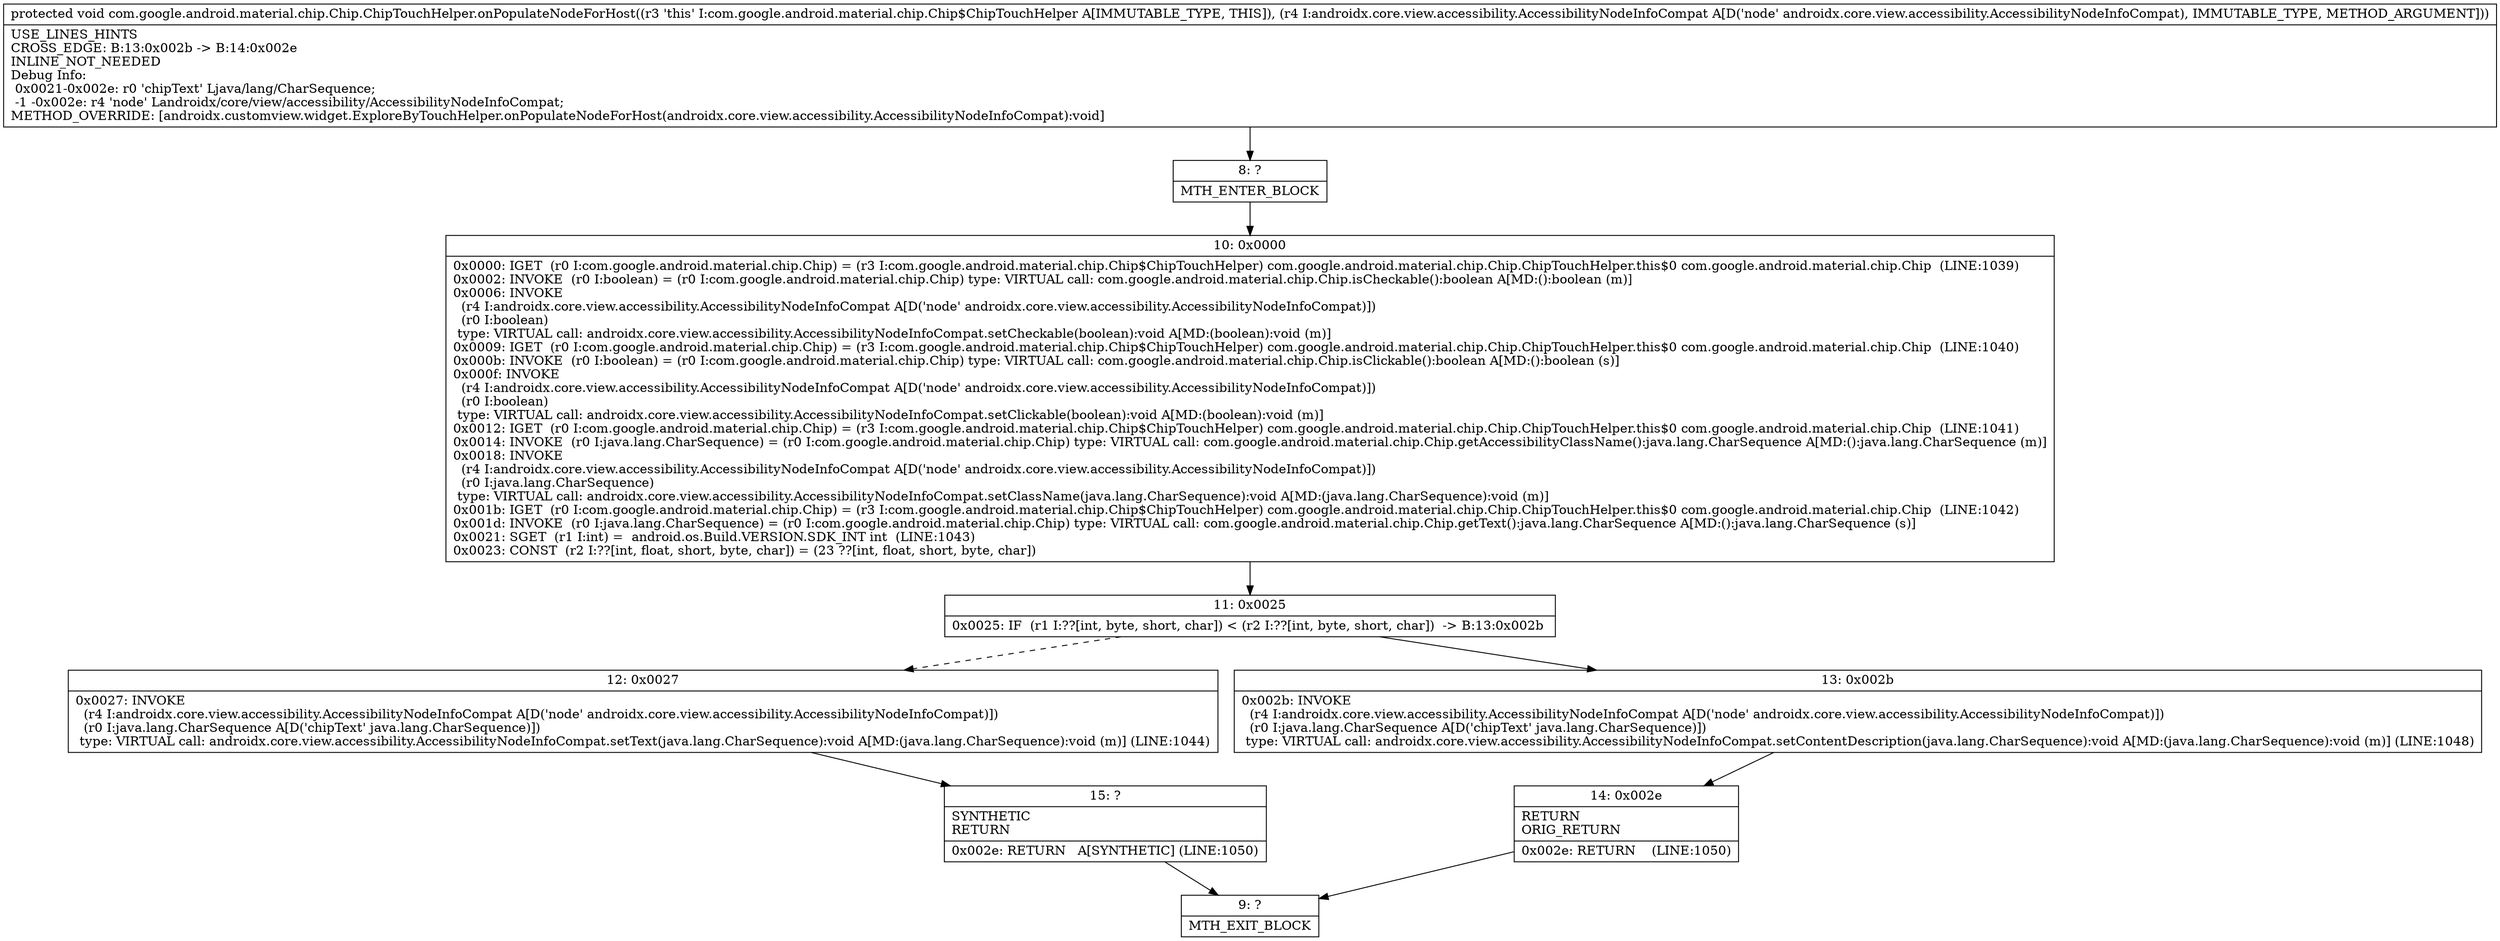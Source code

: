 digraph "CFG forcom.google.android.material.chip.Chip.ChipTouchHelper.onPopulateNodeForHost(Landroidx\/core\/view\/accessibility\/AccessibilityNodeInfoCompat;)V" {
Node_8 [shape=record,label="{8\:\ ?|MTH_ENTER_BLOCK\l}"];
Node_10 [shape=record,label="{10\:\ 0x0000|0x0000: IGET  (r0 I:com.google.android.material.chip.Chip) = (r3 I:com.google.android.material.chip.Chip$ChipTouchHelper) com.google.android.material.chip.Chip.ChipTouchHelper.this$0 com.google.android.material.chip.Chip  (LINE:1039)\l0x0002: INVOKE  (r0 I:boolean) = (r0 I:com.google.android.material.chip.Chip) type: VIRTUAL call: com.google.android.material.chip.Chip.isCheckable():boolean A[MD:():boolean (m)]\l0x0006: INVOKE  \l  (r4 I:androidx.core.view.accessibility.AccessibilityNodeInfoCompat A[D('node' androidx.core.view.accessibility.AccessibilityNodeInfoCompat)])\l  (r0 I:boolean)\l type: VIRTUAL call: androidx.core.view.accessibility.AccessibilityNodeInfoCompat.setCheckable(boolean):void A[MD:(boolean):void (m)]\l0x0009: IGET  (r0 I:com.google.android.material.chip.Chip) = (r3 I:com.google.android.material.chip.Chip$ChipTouchHelper) com.google.android.material.chip.Chip.ChipTouchHelper.this$0 com.google.android.material.chip.Chip  (LINE:1040)\l0x000b: INVOKE  (r0 I:boolean) = (r0 I:com.google.android.material.chip.Chip) type: VIRTUAL call: com.google.android.material.chip.Chip.isClickable():boolean A[MD:():boolean (s)]\l0x000f: INVOKE  \l  (r4 I:androidx.core.view.accessibility.AccessibilityNodeInfoCompat A[D('node' androidx.core.view.accessibility.AccessibilityNodeInfoCompat)])\l  (r0 I:boolean)\l type: VIRTUAL call: androidx.core.view.accessibility.AccessibilityNodeInfoCompat.setClickable(boolean):void A[MD:(boolean):void (m)]\l0x0012: IGET  (r0 I:com.google.android.material.chip.Chip) = (r3 I:com.google.android.material.chip.Chip$ChipTouchHelper) com.google.android.material.chip.Chip.ChipTouchHelper.this$0 com.google.android.material.chip.Chip  (LINE:1041)\l0x0014: INVOKE  (r0 I:java.lang.CharSequence) = (r0 I:com.google.android.material.chip.Chip) type: VIRTUAL call: com.google.android.material.chip.Chip.getAccessibilityClassName():java.lang.CharSequence A[MD:():java.lang.CharSequence (m)]\l0x0018: INVOKE  \l  (r4 I:androidx.core.view.accessibility.AccessibilityNodeInfoCompat A[D('node' androidx.core.view.accessibility.AccessibilityNodeInfoCompat)])\l  (r0 I:java.lang.CharSequence)\l type: VIRTUAL call: androidx.core.view.accessibility.AccessibilityNodeInfoCompat.setClassName(java.lang.CharSequence):void A[MD:(java.lang.CharSequence):void (m)]\l0x001b: IGET  (r0 I:com.google.android.material.chip.Chip) = (r3 I:com.google.android.material.chip.Chip$ChipTouchHelper) com.google.android.material.chip.Chip.ChipTouchHelper.this$0 com.google.android.material.chip.Chip  (LINE:1042)\l0x001d: INVOKE  (r0 I:java.lang.CharSequence) = (r0 I:com.google.android.material.chip.Chip) type: VIRTUAL call: com.google.android.material.chip.Chip.getText():java.lang.CharSequence A[MD:():java.lang.CharSequence (s)]\l0x0021: SGET  (r1 I:int) =  android.os.Build.VERSION.SDK_INT int  (LINE:1043)\l0x0023: CONST  (r2 I:??[int, float, short, byte, char]) = (23 ??[int, float, short, byte, char]) \l}"];
Node_11 [shape=record,label="{11\:\ 0x0025|0x0025: IF  (r1 I:??[int, byte, short, char]) \< (r2 I:??[int, byte, short, char])  \-\> B:13:0x002b \l}"];
Node_12 [shape=record,label="{12\:\ 0x0027|0x0027: INVOKE  \l  (r4 I:androidx.core.view.accessibility.AccessibilityNodeInfoCompat A[D('node' androidx.core.view.accessibility.AccessibilityNodeInfoCompat)])\l  (r0 I:java.lang.CharSequence A[D('chipText' java.lang.CharSequence)])\l type: VIRTUAL call: androidx.core.view.accessibility.AccessibilityNodeInfoCompat.setText(java.lang.CharSequence):void A[MD:(java.lang.CharSequence):void (m)] (LINE:1044)\l}"];
Node_15 [shape=record,label="{15\:\ ?|SYNTHETIC\lRETURN\l|0x002e: RETURN   A[SYNTHETIC] (LINE:1050)\l}"];
Node_9 [shape=record,label="{9\:\ ?|MTH_EXIT_BLOCK\l}"];
Node_13 [shape=record,label="{13\:\ 0x002b|0x002b: INVOKE  \l  (r4 I:androidx.core.view.accessibility.AccessibilityNodeInfoCompat A[D('node' androidx.core.view.accessibility.AccessibilityNodeInfoCompat)])\l  (r0 I:java.lang.CharSequence A[D('chipText' java.lang.CharSequence)])\l type: VIRTUAL call: androidx.core.view.accessibility.AccessibilityNodeInfoCompat.setContentDescription(java.lang.CharSequence):void A[MD:(java.lang.CharSequence):void (m)] (LINE:1048)\l}"];
Node_14 [shape=record,label="{14\:\ 0x002e|RETURN\lORIG_RETURN\l|0x002e: RETURN    (LINE:1050)\l}"];
MethodNode[shape=record,label="{protected void com.google.android.material.chip.Chip.ChipTouchHelper.onPopulateNodeForHost((r3 'this' I:com.google.android.material.chip.Chip$ChipTouchHelper A[IMMUTABLE_TYPE, THIS]), (r4 I:androidx.core.view.accessibility.AccessibilityNodeInfoCompat A[D('node' androidx.core.view.accessibility.AccessibilityNodeInfoCompat), IMMUTABLE_TYPE, METHOD_ARGUMENT]))  | USE_LINES_HINTS\lCROSS_EDGE: B:13:0x002b \-\> B:14:0x002e\lINLINE_NOT_NEEDED\lDebug Info:\l  0x0021\-0x002e: r0 'chipText' Ljava\/lang\/CharSequence;\l  \-1 \-0x002e: r4 'node' Landroidx\/core\/view\/accessibility\/AccessibilityNodeInfoCompat;\lMETHOD_OVERRIDE: [androidx.customview.widget.ExploreByTouchHelper.onPopulateNodeForHost(androidx.core.view.accessibility.AccessibilityNodeInfoCompat):void]\l}"];
MethodNode -> Node_8;Node_8 -> Node_10;
Node_10 -> Node_11;
Node_11 -> Node_12[style=dashed];
Node_11 -> Node_13;
Node_12 -> Node_15;
Node_15 -> Node_9;
Node_13 -> Node_14;
Node_14 -> Node_9;
}

